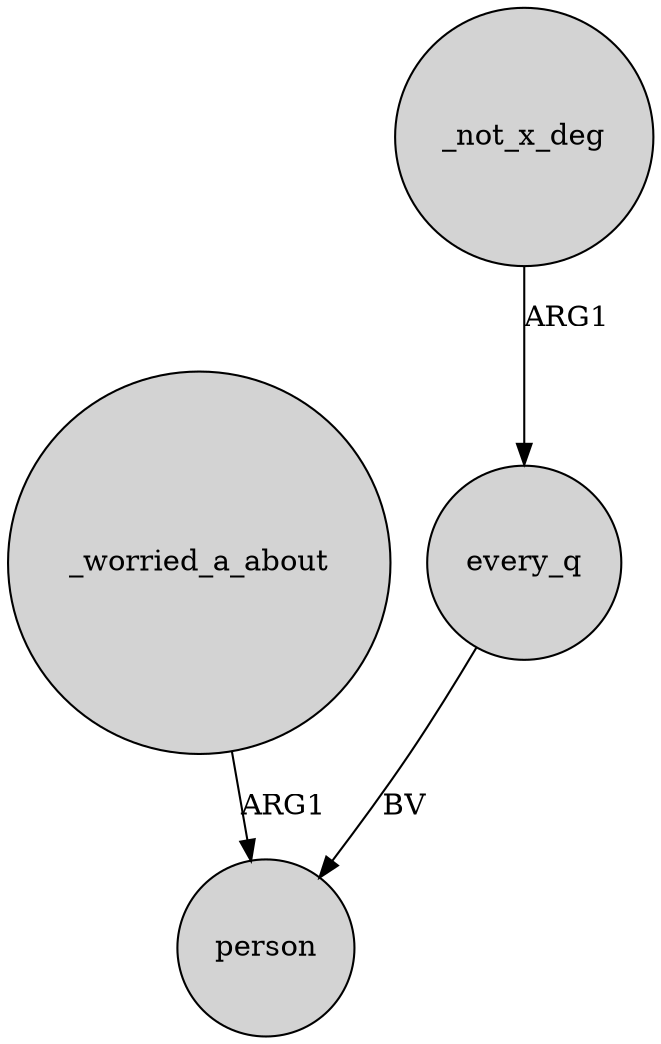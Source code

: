 digraph {
	node [shape=circle style=filled]
	every_q -> person [label=BV]
	_worried_a_about -> person [label=ARG1]
	_not_x_deg -> every_q [label=ARG1]
}
